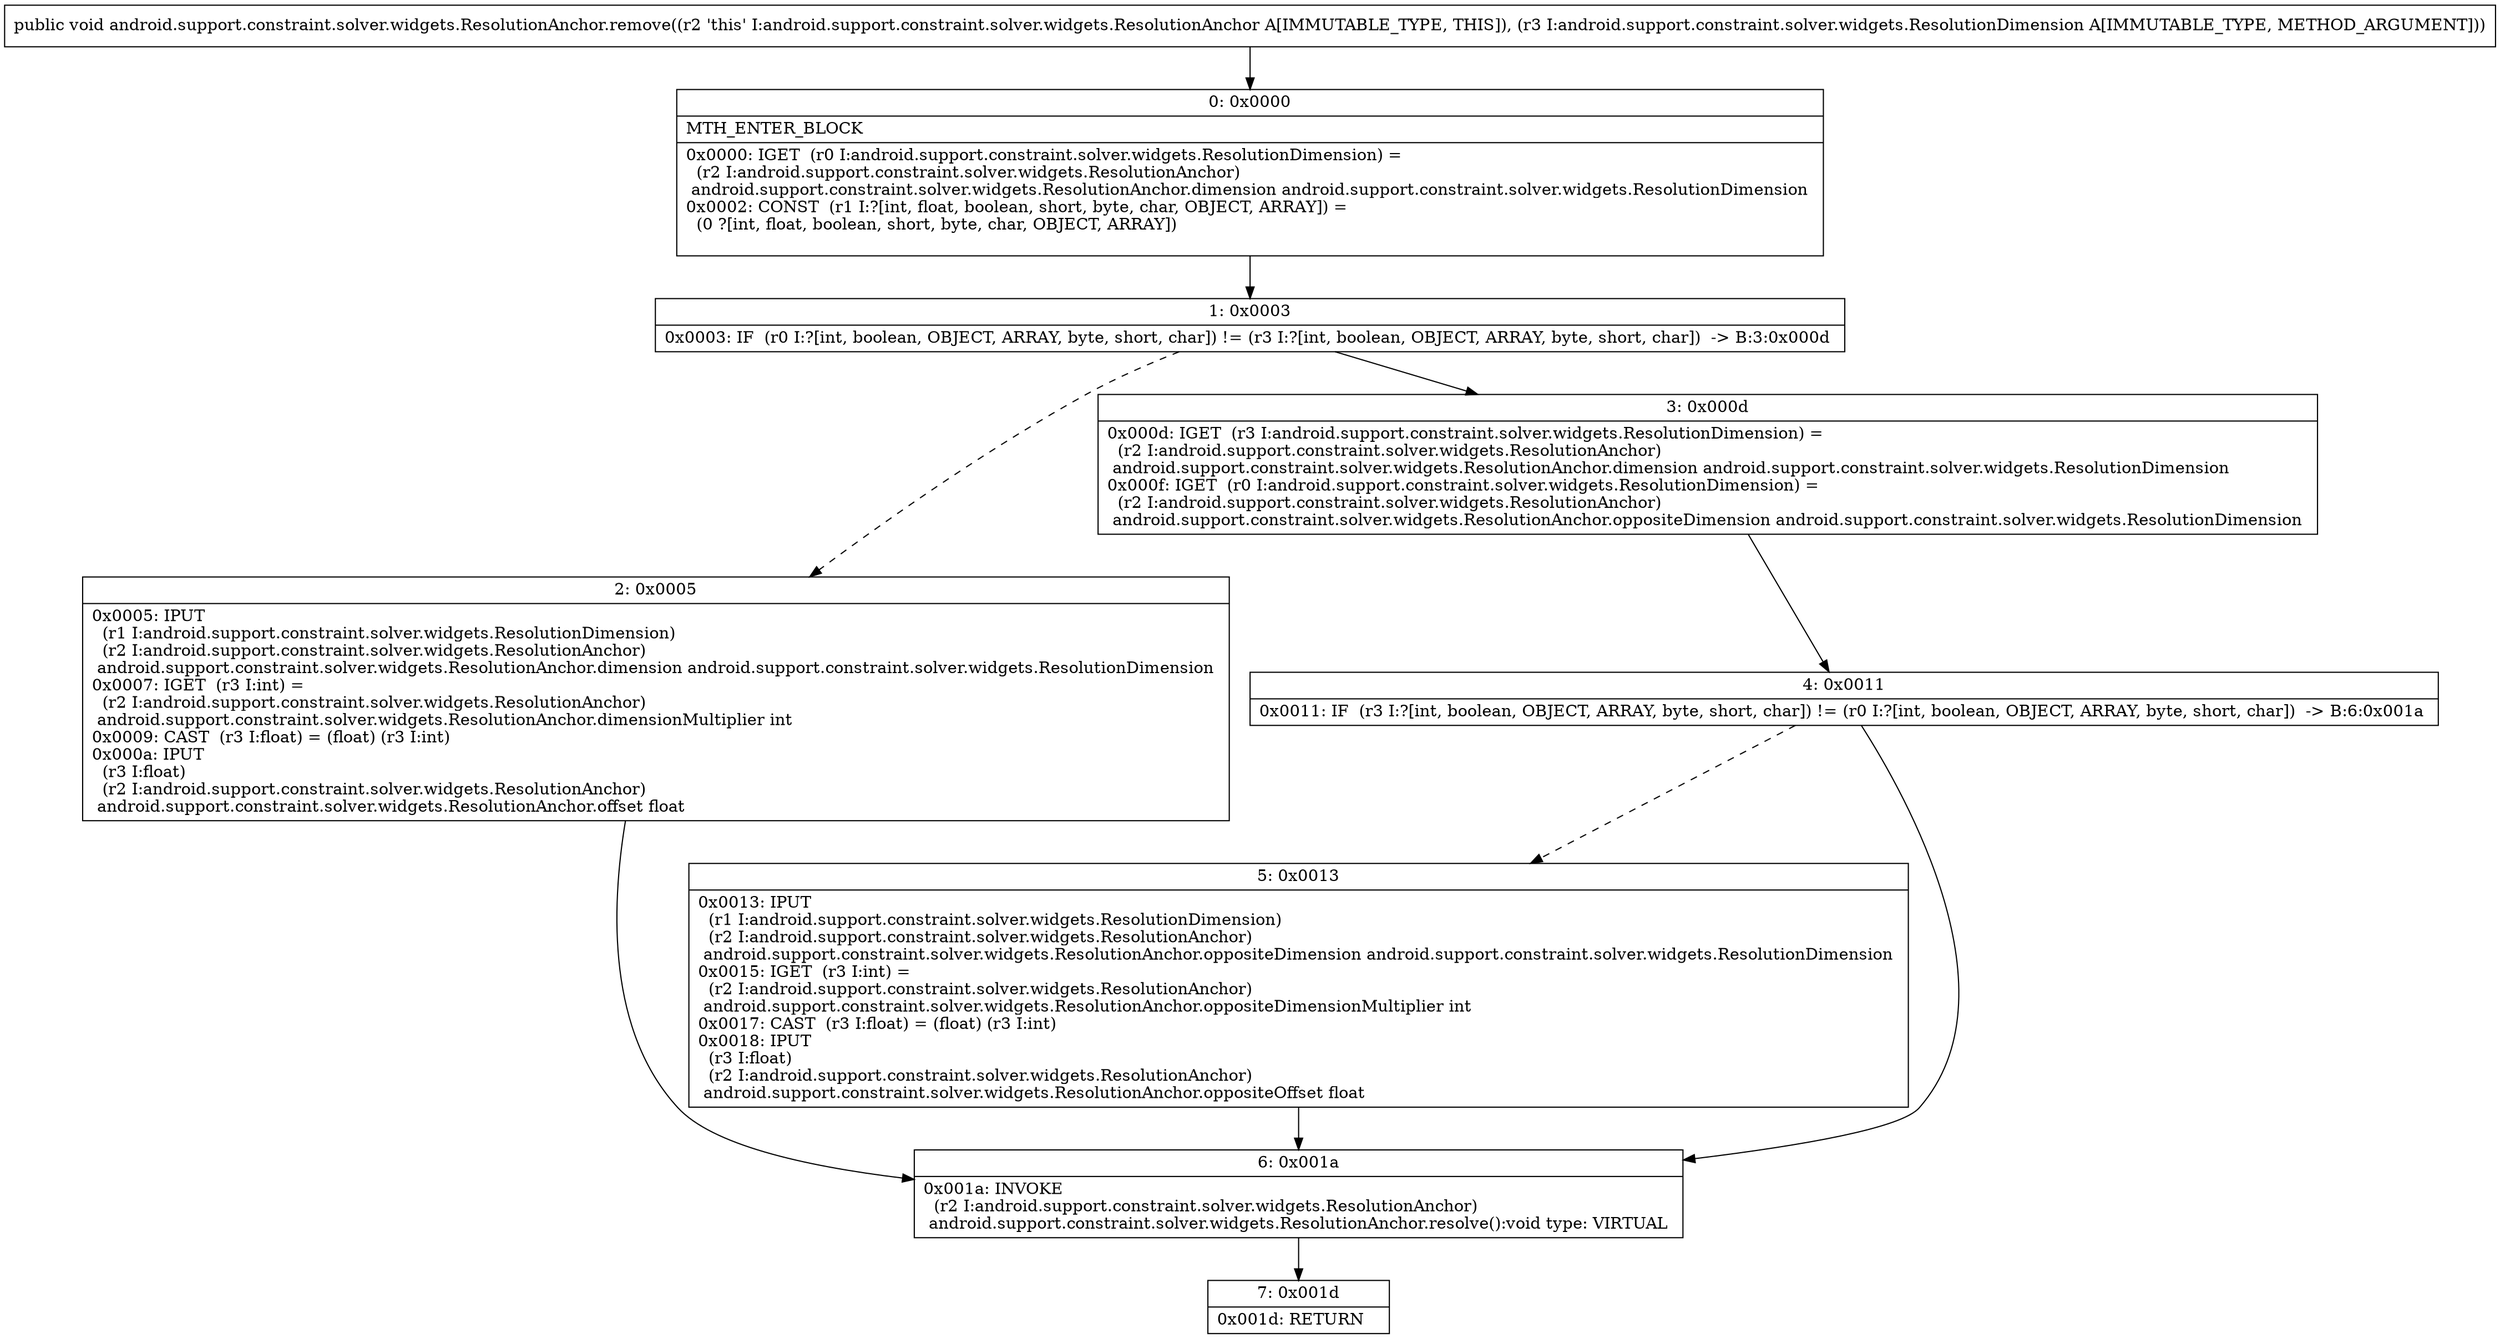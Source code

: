 digraph "CFG forandroid.support.constraint.solver.widgets.ResolutionAnchor.remove(Landroid\/support\/constraint\/solver\/widgets\/ResolutionDimension;)V" {
Node_0 [shape=record,label="{0\:\ 0x0000|MTH_ENTER_BLOCK\l|0x0000: IGET  (r0 I:android.support.constraint.solver.widgets.ResolutionDimension) = \l  (r2 I:android.support.constraint.solver.widgets.ResolutionAnchor)\l android.support.constraint.solver.widgets.ResolutionAnchor.dimension android.support.constraint.solver.widgets.ResolutionDimension \l0x0002: CONST  (r1 I:?[int, float, boolean, short, byte, char, OBJECT, ARRAY]) = \l  (0 ?[int, float, boolean, short, byte, char, OBJECT, ARRAY])\l \l}"];
Node_1 [shape=record,label="{1\:\ 0x0003|0x0003: IF  (r0 I:?[int, boolean, OBJECT, ARRAY, byte, short, char]) != (r3 I:?[int, boolean, OBJECT, ARRAY, byte, short, char])  \-\> B:3:0x000d \l}"];
Node_2 [shape=record,label="{2\:\ 0x0005|0x0005: IPUT  \l  (r1 I:android.support.constraint.solver.widgets.ResolutionDimension)\l  (r2 I:android.support.constraint.solver.widgets.ResolutionAnchor)\l android.support.constraint.solver.widgets.ResolutionAnchor.dimension android.support.constraint.solver.widgets.ResolutionDimension \l0x0007: IGET  (r3 I:int) = \l  (r2 I:android.support.constraint.solver.widgets.ResolutionAnchor)\l android.support.constraint.solver.widgets.ResolutionAnchor.dimensionMultiplier int \l0x0009: CAST  (r3 I:float) = (float) (r3 I:int) \l0x000a: IPUT  \l  (r3 I:float)\l  (r2 I:android.support.constraint.solver.widgets.ResolutionAnchor)\l android.support.constraint.solver.widgets.ResolutionAnchor.offset float \l}"];
Node_3 [shape=record,label="{3\:\ 0x000d|0x000d: IGET  (r3 I:android.support.constraint.solver.widgets.ResolutionDimension) = \l  (r2 I:android.support.constraint.solver.widgets.ResolutionAnchor)\l android.support.constraint.solver.widgets.ResolutionAnchor.dimension android.support.constraint.solver.widgets.ResolutionDimension \l0x000f: IGET  (r0 I:android.support.constraint.solver.widgets.ResolutionDimension) = \l  (r2 I:android.support.constraint.solver.widgets.ResolutionAnchor)\l android.support.constraint.solver.widgets.ResolutionAnchor.oppositeDimension android.support.constraint.solver.widgets.ResolutionDimension \l}"];
Node_4 [shape=record,label="{4\:\ 0x0011|0x0011: IF  (r3 I:?[int, boolean, OBJECT, ARRAY, byte, short, char]) != (r0 I:?[int, boolean, OBJECT, ARRAY, byte, short, char])  \-\> B:6:0x001a \l}"];
Node_5 [shape=record,label="{5\:\ 0x0013|0x0013: IPUT  \l  (r1 I:android.support.constraint.solver.widgets.ResolutionDimension)\l  (r2 I:android.support.constraint.solver.widgets.ResolutionAnchor)\l android.support.constraint.solver.widgets.ResolutionAnchor.oppositeDimension android.support.constraint.solver.widgets.ResolutionDimension \l0x0015: IGET  (r3 I:int) = \l  (r2 I:android.support.constraint.solver.widgets.ResolutionAnchor)\l android.support.constraint.solver.widgets.ResolutionAnchor.oppositeDimensionMultiplier int \l0x0017: CAST  (r3 I:float) = (float) (r3 I:int) \l0x0018: IPUT  \l  (r3 I:float)\l  (r2 I:android.support.constraint.solver.widgets.ResolutionAnchor)\l android.support.constraint.solver.widgets.ResolutionAnchor.oppositeOffset float \l}"];
Node_6 [shape=record,label="{6\:\ 0x001a|0x001a: INVOKE  \l  (r2 I:android.support.constraint.solver.widgets.ResolutionAnchor)\l android.support.constraint.solver.widgets.ResolutionAnchor.resolve():void type: VIRTUAL \l}"];
Node_7 [shape=record,label="{7\:\ 0x001d|0x001d: RETURN   \l}"];
MethodNode[shape=record,label="{public void android.support.constraint.solver.widgets.ResolutionAnchor.remove((r2 'this' I:android.support.constraint.solver.widgets.ResolutionAnchor A[IMMUTABLE_TYPE, THIS]), (r3 I:android.support.constraint.solver.widgets.ResolutionDimension A[IMMUTABLE_TYPE, METHOD_ARGUMENT])) }"];
MethodNode -> Node_0;
Node_0 -> Node_1;
Node_1 -> Node_2[style=dashed];
Node_1 -> Node_3;
Node_2 -> Node_6;
Node_3 -> Node_4;
Node_4 -> Node_5[style=dashed];
Node_4 -> Node_6;
Node_5 -> Node_6;
Node_6 -> Node_7;
}

